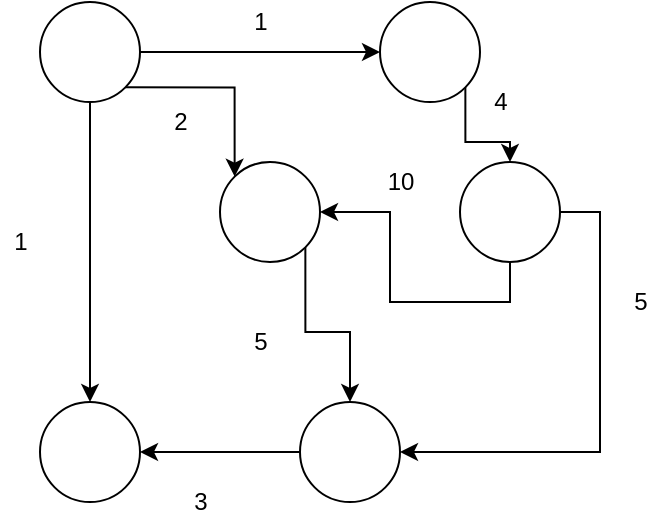 <mxfile version="14.8.3" type="github">
  <diagram id="tnnwvDFPQhaXpr6YsV1o" name="Page-1">
    <mxGraphModel dx="970" dy="718" grid="1" gridSize="10" guides="1" tooltips="1" connect="1" arrows="1" fold="1" page="1" pageScale="1" pageWidth="827" pageHeight="1169" math="0" shadow="0">
      <root>
        <mxCell id="0" />
        <mxCell id="1" parent="0" />
        <mxCell id="4Q3HJ6j5sPX-1mwMfQ2i-13" style="edgeStyle=orthogonalEdgeStyle;rounded=0;orthogonalLoop=1;jettySize=auto;html=1;exitX=1;exitY=1;exitDx=0;exitDy=0;entryX=0.5;entryY=0;entryDx=0;entryDy=0;" edge="1" parent="1" source="4Q3HJ6j5sPX-1mwMfQ2i-1" target="4Q3HJ6j5sPX-1mwMfQ2i-3">
          <mxGeometry relative="1" as="geometry" />
        </mxCell>
        <mxCell id="4Q3HJ6j5sPX-1mwMfQ2i-1" value="" style="ellipse;whiteSpace=wrap;html=1;aspect=fixed;" vertex="1" parent="1">
          <mxGeometry x="360" y="160" width="50" height="50" as="geometry" />
        </mxCell>
        <mxCell id="4Q3HJ6j5sPX-1mwMfQ2i-12" style="edgeStyle=orthogonalEdgeStyle;rounded=0;orthogonalLoop=1;jettySize=auto;html=1;exitX=0.5;exitY=1;exitDx=0;exitDy=0;entryX=1;entryY=0.5;entryDx=0;entryDy=0;" edge="1" parent="1" source="4Q3HJ6j5sPX-1mwMfQ2i-2" target="4Q3HJ6j5sPX-1mwMfQ2i-1">
          <mxGeometry relative="1" as="geometry" />
        </mxCell>
        <mxCell id="4Q3HJ6j5sPX-1mwMfQ2i-21" style="edgeStyle=orthogonalEdgeStyle;rounded=0;orthogonalLoop=1;jettySize=auto;html=1;exitX=1;exitY=0.5;exitDx=0;exitDy=0;entryX=1;entryY=0.5;entryDx=0;entryDy=0;" edge="1" parent="1" source="4Q3HJ6j5sPX-1mwMfQ2i-2" target="4Q3HJ6j5sPX-1mwMfQ2i-3">
          <mxGeometry relative="1" as="geometry" />
        </mxCell>
        <mxCell id="4Q3HJ6j5sPX-1mwMfQ2i-2" value="" style="ellipse;whiteSpace=wrap;html=1;aspect=fixed;" vertex="1" parent="1">
          <mxGeometry x="480" y="160" width="50" height="50" as="geometry" />
        </mxCell>
        <mxCell id="4Q3HJ6j5sPX-1mwMfQ2i-14" style="edgeStyle=orthogonalEdgeStyle;rounded=0;orthogonalLoop=1;jettySize=auto;html=1;exitX=0;exitY=0.5;exitDx=0;exitDy=0;entryX=1;entryY=0.5;entryDx=0;entryDy=0;" edge="1" parent="1" source="4Q3HJ6j5sPX-1mwMfQ2i-3" target="4Q3HJ6j5sPX-1mwMfQ2i-6">
          <mxGeometry relative="1" as="geometry" />
        </mxCell>
        <mxCell id="4Q3HJ6j5sPX-1mwMfQ2i-3" value="" style="ellipse;whiteSpace=wrap;html=1;aspect=fixed;" vertex="1" parent="1">
          <mxGeometry x="400" y="280" width="50" height="50" as="geometry" />
        </mxCell>
        <mxCell id="4Q3HJ6j5sPX-1mwMfQ2i-11" style="edgeStyle=orthogonalEdgeStyle;rounded=0;orthogonalLoop=1;jettySize=auto;html=1;exitX=1;exitY=1;exitDx=0;exitDy=0;" edge="1" parent="1" source="4Q3HJ6j5sPX-1mwMfQ2i-4" target="4Q3HJ6j5sPX-1mwMfQ2i-2">
          <mxGeometry relative="1" as="geometry" />
        </mxCell>
        <mxCell id="4Q3HJ6j5sPX-1mwMfQ2i-4" value="" style="ellipse;whiteSpace=wrap;html=1;aspect=fixed;" vertex="1" parent="1">
          <mxGeometry x="440" y="80" width="50" height="50" as="geometry" />
        </mxCell>
        <mxCell id="4Q3HJ6j5sPX-1mwMfQ2i-7" style="edgeStyle=orthogonalEdgeStyle;rounded=0;orthogonalLoop=1;jettySize=auto;html=1;exitX=0.5;exitY=1;exitDx=0;exitDy=0;entryX=0.5;entryY=0;entryDx=0;entryDy=0;" edge="1" parent="1" source="4Q3HJ6j5sPX-1mwMfQ2i-5" target="4Q3HJ6j5sPX-1mwMfQ2i-6">
          <mxGeometry relative="1" as="geometry" />
        </mxCell>
        <mxCell id="4Q3HJ6j5sPX-1mwMfQ2i-8" style="edgeStyle=orthogonalEdgeStyle;rounded=0;orthogonalLoop=1;jettySize=auto;html=1;exitX=1;exitY=1;exitDx=0;exitDy=0;entryX=0;entryY=0;entryDx=0;entryDy=0;" edge="1" parent="1" source="4Q3HJ6j5sPX-1mwMfQ2i-5" target="4Q3HJ6j5sPX-1mwMfQ2i-1">
          <mxGeometry relative="1" as="geometry" />
        </mxCell>
        <mxCell id="4Q3HJ6j5sPX-1mwMfQ2i-9" style="edgeStyle=orthogonalEdgeStyle;rounded=0;orthogonalLoop=1;jettySize=auto;html=1;exitX=1;exitY=0.5;exitDx=0;exitDy=0;" edge="1" parent="1" source="4Q3HJ6j5sPX-1mwMfQ2i-5" target="4Q3HJ6j5sPX-1mwMfQ2i-4">
          <mxGeometry relative="1" as="geometry" />
        </mxCell>
        <mxCell id="4Q3HJ6j5sPX-1mwMfQ2i-5" value="" style="ellipse;whiteSpace=wrap;html=1;aspect=fixed;" vertex="1" parent="1">
          <mxGeometry x="270" y="80" width="50" height="50" as="geometry" />
        </mxCell>
        <mxCell id="4Q3HJ6j5sPX-1mwMfQ2i-6" value="" style="ellipse;whiteSpace=wrap;html=1;aspect=fixed;" vertex="1" parent="1">
          <mxGeometry x="270" y="280" width="50" height="50" as="geometry" />
        </mxCell>
        <mxCell id="4Q3HJ6j5sPX-1mwMfQ2i-15" value="1" style="text;html=1;align=center;verticalAlign=middle;resizable=0;points=[];autosize=1;strokeColor=none;" vertex="1" parent="1">
          <mxGeometry x="250" y="190" width="20" height="20" as="geometry" />
        </mxCell>
        <mxCell id="4Q3HJ6j5sPX-1mwMfQ2i-16" value="1" style="text;html=1;align=center;verticalAlign=middle;resizable=0;points=[];autosize=1;strokeColor=none;" vertex="1" parent="1">
          <mxGeometry x="370" y="80" width="20" height="20" as="geometry" />
        </mxCell>
        <mxCell id="4Q3HJ6j5sPX-1mwMfQ2i-17" value="2" style="text;html=1;align=center;verticalAlign=middle;resizable=0;points=[];autosize=1;strokeColor=none;" vertex="1" parent="1">
          <mxGeometry x="330" y="130" width="20" height="20" as="geometry" />
        </mxCell>
        <mxCell id="4Q3HJ6j5sPX-1mwMfQ2i-18" value="10" style="text;html=1;align=center;verticalAlign=middle;resizable=0;points=[];autosize=1;strokeColor=none;" vertex="1" parent="1">
          <mxGeometry x="435" y="160" width="30" height="20" as="geometry" />
        </mxCell>
        <mxCell id="4Q3HJ6j5sPX-1mwMfQ2i-19" value="4" style="text;html=1;align=center;verticalAlign=middle;resizable=0;points=[];autosize=1;strokeColor=none;" vertex="1" parent="1">
          <mxGeometry x="490" y="120" width="20" height="20" as="geometry" />
        </mxCell>
        <mxCell id="4Q3HJ6j5sPX-1mwMfQ2i-20" value="3" style="text;html=1;align=center;verticalAlign=middle;resizable=0;points=[];autosize=1;strokeColor=none;" vertex="1" parent="1">
          <mxGeometry x="340" y="320" width="20" height="20" as="geometry" />
        </mxCell>
        <mxCell id="4Q3HJ6j5sPX-1mwMfQ2i-22" value="5" style="text;html=1;align=center;verticalAlign=middle;resizable=0;points=[];autosize=1;strokeColor=none;" vertex="1" parent="1">
          <mxGeometry x="560" y="220" width="20" height="20" as="geometry" />
        </mxCell>
        <mxCell id="4Q3HJ6j5sPX-1mwMfQ2i-23" value="5" style="text;html=1;align=center;verticalAlign=middle;resizable=0;points=[];autosize=1;strokeColor=none;" vertex="1" parent="1">
          <mxGeometry x="370" y="240" width="20" height="20" as="geometry" />
        </mxCell>
      </root>
    </mxGraphModel>
  </diagram>
</mxfile>
